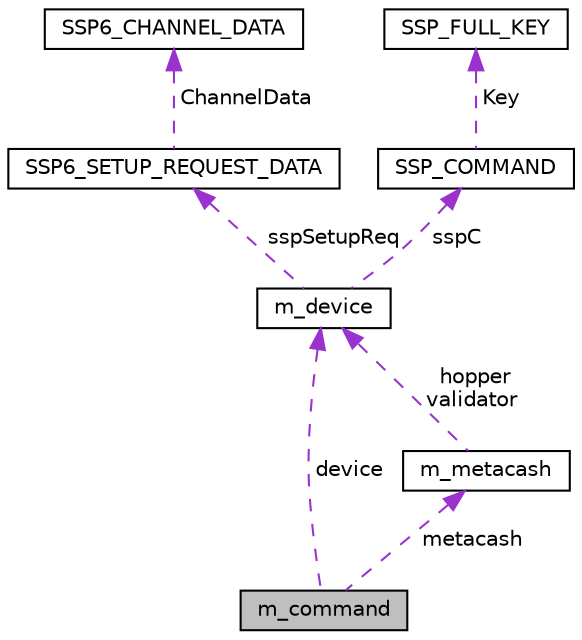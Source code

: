 digraph "m_command"
{
  edge [fontname="Helvetica",fontsize="10",labelfontname="Helvetica",labelfontsize="10"];
  node [fontname="Helvetica",fontsize="10",shape=record];
  Node1 [label="m_command",height=0.2,width=0.4,color="black", fillcolor="grey75", style="filled", fontcolor="black"];
  Node2 -> Node1 [dir="back",color="darkorchid3",fontsize="10",style="dashed",label=" metacash" ,fontname="Helvetica"];
  Node2 [label="m_metacash",height=0.2,width=0.4,color="black", fillcolor="white", style="filled",URL="$structm__metacash.html"];
  Node3 -> Node2 [dir="back",color="darkorchid3",fontsize="10",style="dashed",label=" hopper\nvalidator" ,fontname="Helvetica"];
  Node3 [label="m_device",height=0.2,width=0.4,color="black", fillcolor="white", style="filled",URL="$structm__device.html"];
  Node4 -> Node3 [dir="back",color="darkorchid3",fontsize="10",style="dashed",label=" sspSetupReq" ,fontname="Helvetica"];
  Node4 [label="SSP6_SETUP_REQUEST_DATA",height=0.2,width=0.4,color="black", fillcolor="white", style="filled",URL="$structSSP6__SETUP__REQUEST__DATA.html"];
  Node5 -> Node4 [dir="back",color="darkorchid3",fontsize="10",style="dashed",label=" ChannelData" ,fontname="Helvetica"];
  Node5 [label="SSP6_CHANNEL_DATA",height=0.2,width=0.4,color="black", fillcolor="white", style="filled",URL="$structSSP6__CHANNEL__DATA.html"];
  Node6 -> Node3 [dir="back",color="darkorchid3",fontsize="10",style="dashed",label=" sspC" ,fontname="Helvetica"];
  Node6 [label="SSP_COMMAND",height=0.2,width=0.4,color="black", fillcolor="white", style="filled",URL="$structSSP__COMMAND.html"];
  Node7 -> Node6 [dir="back",color="darkorchid3",fontsize="10",style="dashed",label=" Key" ,fontname="Helvetica"];
  Node7 [label="SSP_FULL_KEY",height=0.2,width=0.4,color="black", fillcolor="white", style="filled",URL="$structSSP__FULL__KEY.html"];
  Node3 -> Node1 [dir="back",color="darkorchid3",fontsize="10",style="dashed",label=" device" ,fontname="Helvetica"];
}
